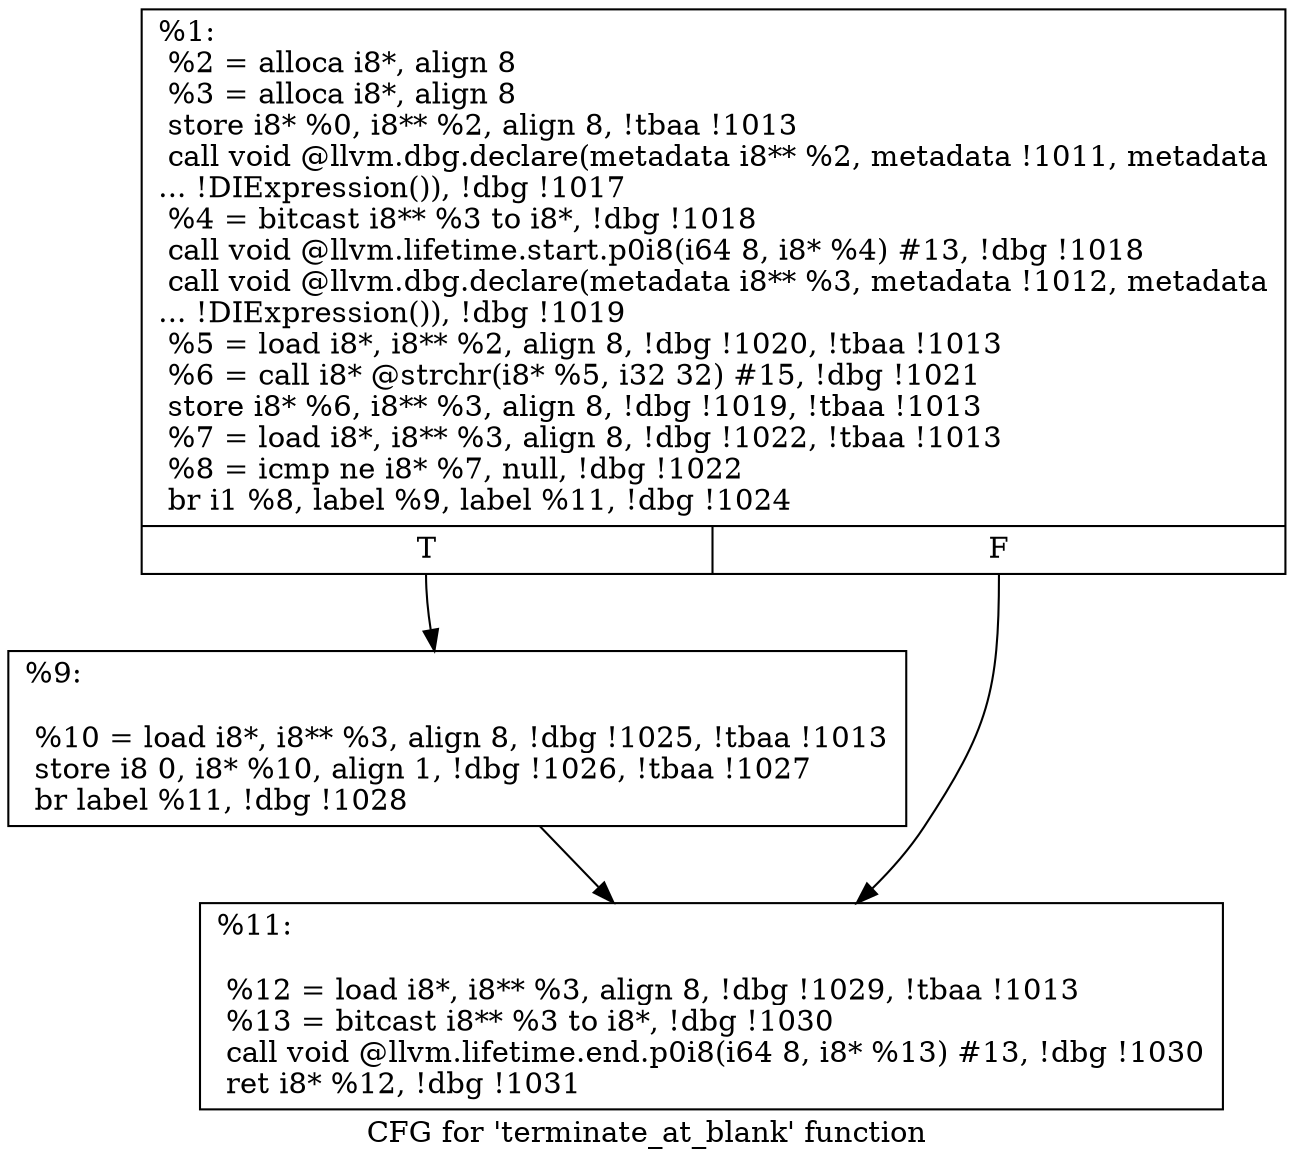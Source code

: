 digraph "CFG for 'terminate_at_blank' function" {
	label="CFG for 'terminate_at_blank' function";

	Node0x26946a0 [shape=record,label="{%1:\l  %2 = alloca i8*, align 8\l  %3 = alloca i8*, align 8\l  store i8* %0, i8** %2, align 8, !tbaa !1013\l  call void @llvm.dbg.declare(metadata i8** %2, metadata !1011, metadata\l... !DIExpression()), !dbg !1017\l  %4 = bitcast i8** %3 to i8*, !dbg !1018\l  call void @llvm.lifetime.start.p0i8(i64 8, i8* %4) #13, !dbg !1018\l  call void @llvm.dbg.declare(metadata i8** %3, metadata !1012, metadata\l... !DIExpression()), !dbg !1019\l  %5 = load i8*, i8** %2, align 8, !dbg !1020, !tbaa !1013\l  %6 = call i8* @strchr(i8* %5, i32 32) #15, !dbg !1021\l  store i8* %6, i8** %3, align 8, !dbg !1019, !tbaa !1013\l  %7 = load i8*, i8** %3, align 8, !dbg !1022, !tbaa !1013\l  %8 = icmp ne i8* %7, null, !dbg !1022\l  br i1 %8, label %9, label %11, !dbg !1024\l|{<s0>T|<s1>F}}"];
	Node0x26946a0:s0 -> Node0x2694720;
	Node0x26946a0:s1 -> Node0x2694770;
	Node0x2694720 [shape=record,label="{%9:\l\l  %10 = load i8*, i8** %3, align 8, !dbg !1025, !tbaa !1013\l  store i8 0, i8* %10, align 1, !dbg !1026, !tbaa !1027\l  br label %11, !dbg !1028\l}"];
	Node0x2694720 -> Node0x2694770;
	Node0x2694770 [shape=record,label="{%11:\l\l  %12 = load i8*, i8** %3, align 8, !dbg !1029, !tbaa !1013\l  %13 = bitcast i8** %3 to i8*, !dbg !1030\l  call void @llvm.lifetime.end.p0i8(i64 8, i8* %13) #13, !dbg !1030\l  ret i8* %12, !dbg !1031\l}"];
}
